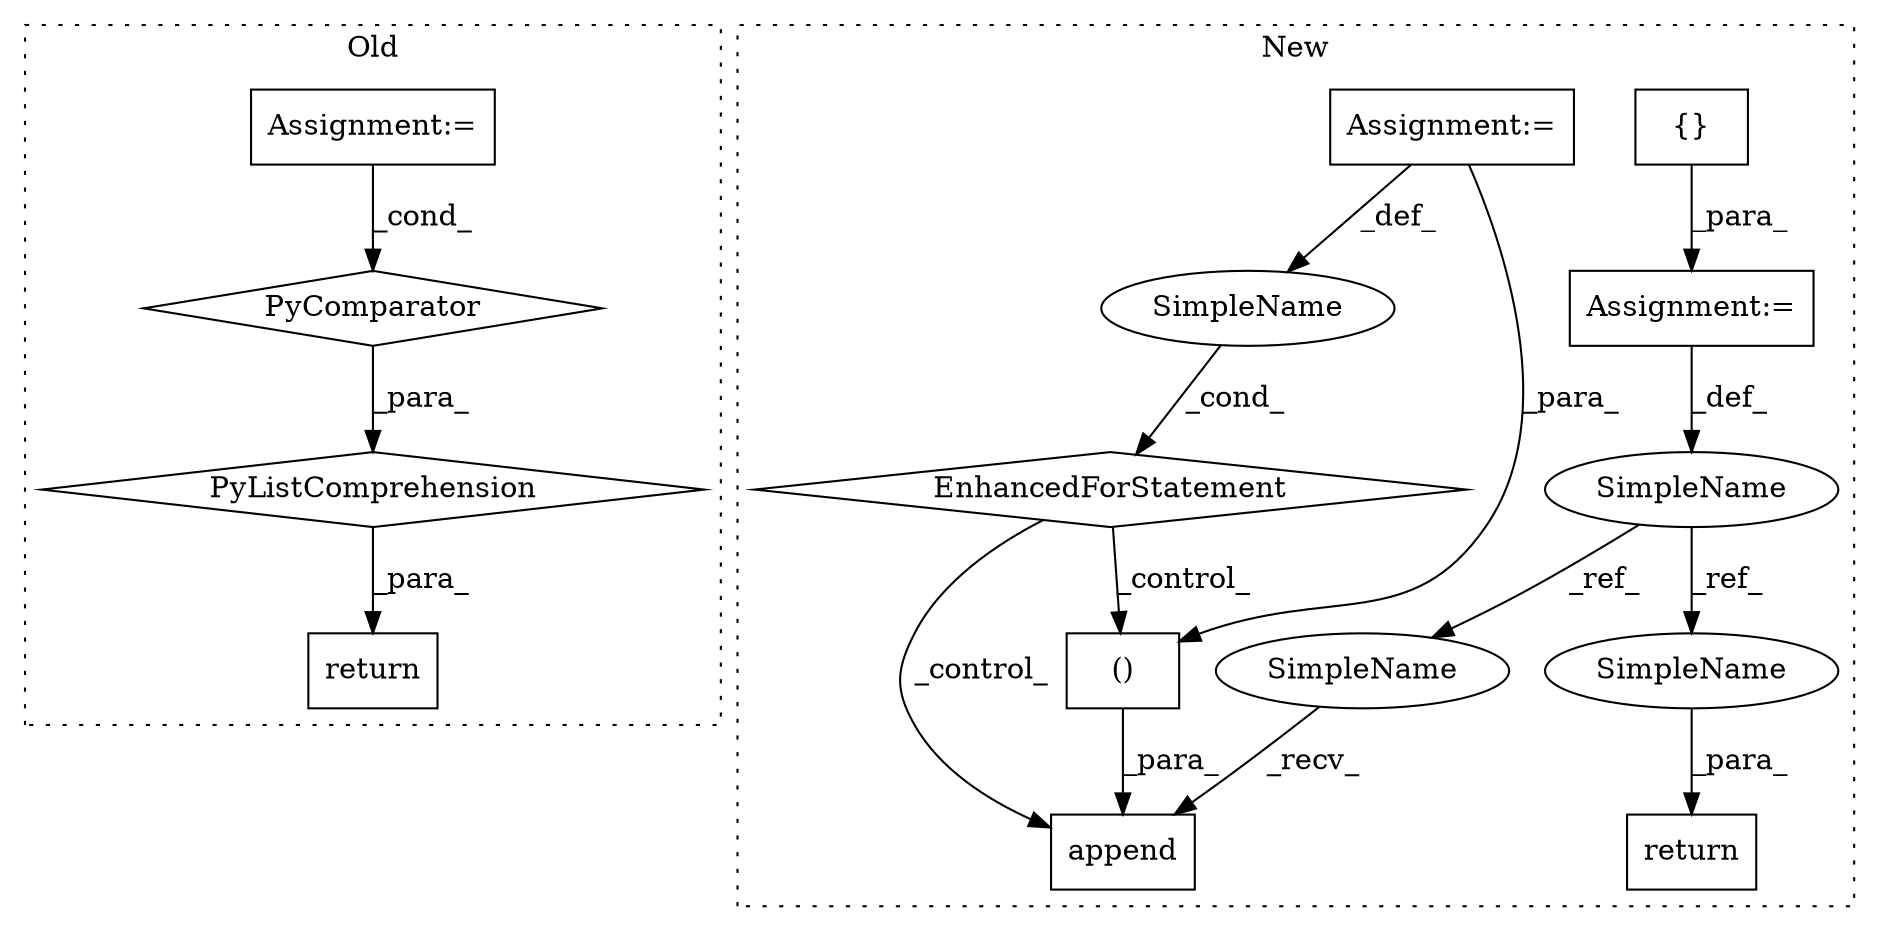 digraph G {
subgraph cluster0 {
1 [label="return" a="41" s="7589" l="7" shape="box"];
10 [label="Assignment:=" a="7" s="7430" l="28" shape="box"];
11 [label="PyListComprehension" a="109" s="7355" l="111" shape="diamond"];
12 [label="PyComparator" a="113" s="7430" l="28" shape="diamond"];
label = "Old";
style="dotted";
}
subgraph cluster1 {
2 [label="append" a="32" s="4326,4341" l="7,1" shape="box"];
3 [label="Assignment:=" a="7" s="3979" l="1" shape="box"];
4 [label="return" a="41" s="4354" l="7" shape="box"];
5 [label="{}" a="4" s="4002" l="2" shape="box"];
6 [label="EnhancedForStatement" a="70" s="4038,4113" l="53,2" shape="diamond"];
7 [label="Assignment:=" a="7" s="4038,4113" l="53,2" shape="box"];
8 [label="SimpleName" a="42" s="4095" l="1" shape="ellipse"];
9 [label="SimpleName" a="42" s="3972" l="7" shape="ellipse"];
13 [label="()" a="106" s="4152" l="36" shape="box"];
14 [label="SimpleName" a="42" s="4318" l="7" shape="ellipse"];
15 [label="SimpleName" a="42" s="4361" l="7" shape="ellipse"];
label = "New";
style="dotted";
}
3 -> 9 [label="_def_"];
5 -> 3 [label="_para_"];
6 -> 2 [label="_control_"];
6 -> 13 [label="_control_"];
7 -> 8 [label="_def_"];
7 -> 13 [label="_para_"];
8 -> 6 [label="_cond_"];
9 -> 15 [label="_ref_"];
9 -> 14 [label="_ref_"];
10 -> 12 [label="_cond_"];
11 -> 1 [label="_para_"];
12 -> 11 [label="_para_"];
13 -> 2 [label="_para_"];
14 -> 2 [label="_recv_"];
15 -> 4 [label="_para_"];
}